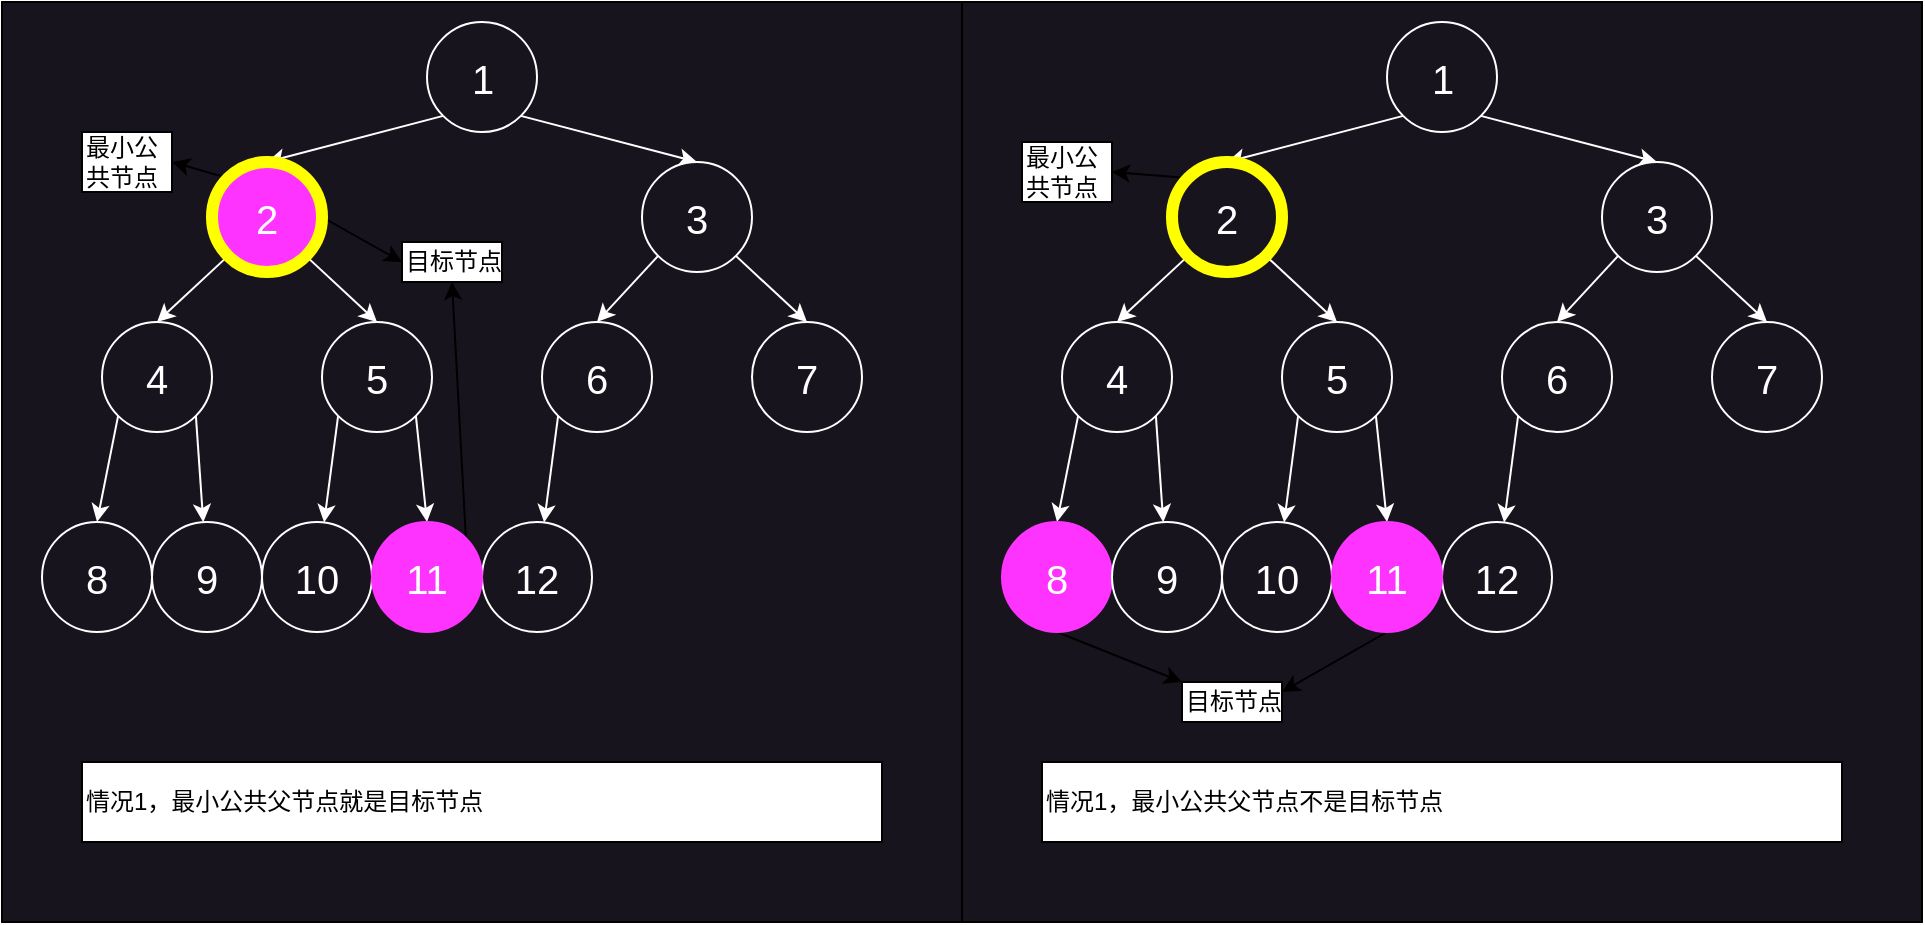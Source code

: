 <mxfile>
    <diagram id="IiRRCCD1RrRyGsutkdEk" name="Page-1">
        <mxGraphModel dx="1037" dy="790" grid="1" gridSize="10" guides="1" tooltips="1" connect="1" arrows="1" fold="1" page="1" pageScale="1" pageWidth="827" pageHeight="1169" math="0" shadow="0">
            <root>
                <mxCell id="0"/>
                <mxCell id="1" parent="0"/>
                <mxCell id="2" value="" style="rounded=0;whiteSpace=wrap;html=1;fillColor=#18141D;" vertex="1" parent="1">
                    <mxGeometry width="480" height="460" as="geometry"/>
                </mxCell>
                <mxCell id="3" style="edgeStyle=none;html=1;exitX=0;exitY=1;exitDx=0;exitDy=0;entryX=0.5;entryY=0;entryDx=0;entryDy=0;fontColor=#FFFFFF;strokeColor=#FFFFFF;" edge="1" parent="1" source="5" target="8">
                    <mxGeometry relative="1" as="geometry"/>
                </mxCell>
                <mxCell id="4" style="edgeStyle=none;html=1;exitX=1;exitY=1;exitDx=0;exitDy=0;entryX=0.5;entryY=0;entryDx=0;entryDy=0;fontColor=#FFFFFF;strokeColor=#FFFFFF;" edge="1" parent="1" source="5" target="11">
                    <mxGeometry relative="1" as="geometry"/>
                </mxCell>
                <mxCell id="5" value="1" style="ellipse;whiteSpace=wrap;html=1;aspect=fixed;fontSize=20;fontColor=#FFFFFF;fillColor=#18141D;strokeColor=#FFFFFF;" vertex="1" parent="1">
                    <mxGeometry x="212.5" y="10" width="55" height="55" as="geometry"/>
                </mxCell>
                <mxCell id="6" style="edgeStyle=none;html=1;exitX=0;exitY=1;exitDx=0;exitDy=0;entryX=0.5;entryY=0;entryDx=0;entryDy=0;fontColor=#FFFFFF;strokeColor=#FFFFFF;" edge="1" parent="1" source="8" target="14">
                    <mxGeometry relative="1" as="geometry"/>
                </mxCell>
                <mxCell id="7" style="edgeStyle=none;html=1;exitX=1;exitY=1;exitDx=0;exitDy=0;entryX=0.5;entryY=0;entryDx=0;entryDy=0;fontColor=#FFFFFF;strokeColor=#FFFFFF;" edge="1" parent="1" source="8" target="17">
                    <mxGeometry relative="1" as="geometry"/>
                </mxCell>
                <mxCell id="63" style="edgeStyle=none;html=1;exitX=1;exitY=0.5;exitDx=0;exitDy=0;entryX=0;entryY=0.5;entryDx=0;entryDy=0;" edge="1" parent="1" source="8" target="61">
                    <mxGeometry relative="1" as="geometry"/>
                </mxCell>
                <mxCell id="65" style="edgeStyle=none;html=1;exitX=0;exitY=0;exitDx=0;exitDy=0;entryX=1;entryY=0.5;entryDx=0;entryDy=0;" edge="1" parent="1" source="8" target="64">
                    <mxGeometry relative="1" as="geometry"/>
                </mxCell>
                <mxCell id="8" value="2" style="ellipse;whiteSpace=wrap;html=1;aspect=fixed;fontSize=20;fontColor=#FFFFFF;fillColor=#FF33FF;strokeColor=#FFFF00;strokeWidth=6;" vertex="1" parent="1">
                    <mxGeometry x="105" y="80" width="55" height="55" as="geometry"/>
                </mxCell>
                <mxCell id="9" style="edgeStyle=none;html=1;exitX=0;exitY=1;exitDx=0;exitDy=0;entryX=0.5;entryY=0;entryDx=0;entryDy=0;fontColor=#FFFFFF;strokeColor=#FFFFFF;" edge="1" parent="1" source="11" target="19">
                    <mxGeometry relative="1" as="geometry"/>
                </mxCell>
                <mxCell id="10" style="edgeStyle=none;html=1;exitX=1;exitY=1;exitDx=0;exitDy=0;entryX=0.5;entryY=0;entryDx=0;entryDy=0;fontColor=#FFFFFF;strokeColor=#FFFFFF;" edge="1" parent="1" source="11" target="20">
                    <mxGeometry relative="1" as="geometry"/>
                </mxCell>
                <mxCell id="11" value="&lt;font&gt;3&lt;/font&gt;" style="ellipse;whiteSpace=wrap;html=1;aspect=fixed;fontSize=20;fontColor=#FFFFFF;fillColor=#18141D;strokeColor=#FFFFFF;" vertex="1" parent="1">
                    <mxGeometry x="320" y="80" width="55" height="55" as="geometry"/>
                </mxCell>
                <mxCell id="12" style="edgeStyle=none;html=1;exitX=0;exitY=1;exitDx=0;exitDy=0;entryX=0.5;entryY=0;entryDx=0;entryDy=0;strokeColor=#FFFFFF;" edge="1" parent="1" source="14" target="21">
                    <mxGeometry relative="1" as="geometry"/>
                </mxCell>
                <mxCell id="13" style="edgeStyle=none;html=1;exitX=1;exitY=1;exitDx=0;exitDy=0;strokeColor=#FFFFFF;" edge="1" parent="1" source="14" target="22">
                    <mxGeometry relative="1" as="geometry"/>
                </mxCell>
                <mxCell id="14" value="4" style="ellipse;whiteSpace=wrap;html=1;aspect=fixed;fontSize=20;fontColor=#FFFFFF;fillColor=#18141D;strokeColor=#FFFFFF;" vertex="1" parent="1">
                    <mxGeometry x="50" y="160" width="55" height="55" as="geometry"/>
                </mxCell>
                <mxCell id="15" style="edgeStyle=none;html=1;exitX=0;exitY=1;exitDx=0;exitDy=0;strokeColor=#FFFFFF;" edge="1" parent="1" source="17" target="23">
                    <mxGeometry relative="1" as="geometry"/>
                </mxCell>
                <mxCell id="16" style="edgeStyle=none;html=1;exitX=1;exitY=1;exitDx=0;exitDy=0;entryX=0.5;entryY=0;entryDx=0;entryDy=0;strokeColor=#FFFFFF;" edge="1" parent="1" source="17" target="25">
                    <mxGeometry relative="1" as="geometry"/>
                </mxCell>
                <mxCell id="17" value="5" style="ellipse;whiteSpace=wrap;html=1;aspect=fixed;fontSize=20;fontColor=#FFFFFF;fillColor=#18141D;strokeColor=#FFFFFF;" vertex="1" parent="1">
                    <mxGeometry x="160" y="160" width="55" height="55" as="geometry"/>
                </mxCell>
                <mxCell id="18" style="edgeStyle=none;html=1;exitX=0;exitY=1;exitDx=0;exitDy=0;strokeColor=#FFFFFF;" edge="1" parent="1" source="19" target="24">
                    <mxGeometry relative="1" as="geometry"/>
                </mxCell>
                <mxCell id="19" value="6" style="ellipse;whiteSpace=wrap;html=1;aspect=fixed;fontSize=20;fontColor=#ffffff;fillColor=#18141D;strokeColor=#FFFFFF;" vertex="1" parent="1">
                    <mxGeometry x="270" y="160" width="55" height="55" as="geometry"/>
                </mxCell>
                <mxCell id="20" value="7" style="ellipse;whiteSpace=wrap;html=1;aspect=fixed;fontSize=20;fontColor=#ffffff;fillColor=#18141D;strokeColor=#FFFFFF;" vertex="1" parent="1">
                    <mxGeometry x="375" y="160" width="55" height="55" as="geometry"/>
                </mxCell>
                <mxCell id="21" value="8" style="ellipse;whiteSpace=wrap;html=1;aspect=fixed;fontSize=20;fontColor=#ffffff;fillColor=#18141D;strokeColor=#FFFFFF;" vertex="1" parent="1">
                    <mxGeometry x="20" y="260" width="55" height="55" as="geometry"/>
                </mxCell>
                <mxCell id="22" value="9" style="ellipse;whiteSpace=wrap;html=1;aspect=fixed;fontSize=20;fontColor=#ffffff;fillColor=#18141D;strokeColor=#FFFFFF;" vertex="1" parent="1">
                    <mxGeometry x="75" y="260" width="55" height="55" as="geometry"/>
                </mxCell>
                <mxCell id="23" value="10" style="ellipse;whiteSpace=wrap;html=1;aspect=fixed;fontSize=20;fontColor=#ffffff;fillColor=#18141D;strokeColor=#FFFFFF;" vertex="1" parent="1">
                    <mxGeometry x="130" y="260" width="55" height="55" as="geometry"/>
                </mxCell>
                <mxCell id="24" value="12" style="ellipse;whiteSpace=wrap;html=1;aspect=fixed;fontSize=20;fontColor=#ffffff;fillColor=#18141D;strokeColor=#FFFFFF;" vertex="1" parent="1">
                    <mxGeometry x="240" y="260" width="55" height="55" as="geometry"/>
                </mxCell>
                <mxCell id="62" style="edgeStyle=none;html=1;exitX=1;exitY=0;exitDx=0;exitDy=0;entryX=0.5;entryY=1;entryDx=0;entryDy=0;" edge="1" parent="1" source="25" target="61">
                    <mxGeometry relative="1" as="geometry"/>
                </mxCell>
                <mxCell id="25" value="11" style="ellipse;whiteSpace=wrap;html=1;aspect=fixed;fontSize=20;fontColor=#ffffff;fillColor=#FF33FF;strokeColor=#FF33FF;" vertex="1" parent="1">
                    <mxGeometry x="185" y="260" width="55" height="55" as="geometry"/>
                </mxCell>
                <mxCell id="27" value="情况1，最小公共父节点就是目标节点" style="rounded=0;whiteSpace=wrap;html=1;align=left;" vertex="1" parent="1">
                    <mxGeometry x="40" y="380" width="400" height="40" as="geometry"/>
                </mxCell>
                <mxCell id="28" value="" style="rounded=0;whiteSpace=wrap;html=1;fillColor=#18141D;" vertex="1" parent="1">
                    <mxGeometry x="480" width="480" height="460" as="geometry"/>
                </mxCell>
                <mxCell id="29" style="edgeStyle=none;html=1;exitX=0;exitY=1;exitDx=0;exitDy=0;entryX=0.5;entryY=0;entryDx=0;entryDy=0;fontColor=#FFFFFF;strokeColor=#FFFFFF;" edge="1" parent="1" source="31" target="34">
                    <mxGeometry relative="1" as="geometry"/>
                </mxCell>
                <mxCell id="30" style="edgeStyle=none;html=1;exitX=1;exitY=1;exitDx=0;exitDy=0;entryX=0.5;entryY=0;entryDx=0;entryDy=0;fontColor=#FFFFFF;strokeColor=#FFFFFF;" edge="1" parent="1" source="31" target="37">
                    <mxGeometry relative="1" as="geometry"/>
                </mxCell>
                <mxCell id="31" value="1" style="ellipse;whiteSpace=wrap;html=1;aspect=fixed;fontSize=20;fontColor=#FFFFFF;fillColor=#18141D;strokeColor=#FFFFFF;" vertex="1" parent="1">
                    <mxGeometry x="692.5" y="10" width="55" height="55" as="geometry"/>
                </mxCell>
                <mxCell id="32" style="edgeStyle=none;html=1;exitX=0;exitY=1;exitDx=0;exitDy=0;entryX=0.5;entryY=0;entryDx=0;entryDy=0;fontColor=#FFFFFF;strokeColor=#FFFFFF;" edge="1" parent="1" source="34" target="40">
                    <mxGeometry relative="1" as="geometry"/>
                </mxCell>
                <mxCell id="33" style="edgeStyle=none;html=1;exitX=1;exitY=1;exitDx=0;exitDy=0;entryX=0.5;entryY=0;entryDx=0;entryDy=0;fontColor=#FFFFFF;strokeColor=#FFFFFF;" edge="1" parent="1" source="34" target="43">
                    <mxGeometry relative="1" as="geometry"/>
                </mxCell>
                <mxCell id="60" style="edgeStyle=none;html=1;exitX=0;exitY=0;exitDx=0;exitDy=0;entryX=1;entryY=0.5;entryDx=0;entryDy=0;" edge="1" parent="1" source="34" target="58">
                    <mxGeometry relative="1" as="geometry"/>
                </mxCell>
                <mxCell id="34" value="2" style="ellipse;whiteSpace=wrap;html=1;aspect=fixed;fontSize=20;fontColor=#FFFFFF;fillColor=#18141D;strokeColor=#FFFF00;strokeWidth=6;" vertex="1" parent="1">
                    <mxGeometry x="585" y="80" width="55" height="55" as="geometry"/>
                </mxCell>
                <mxCell id="35" style="edgeStyle=none;html=1;exitX=0;exitY=1;exitDx=0;exitDy=0;entryX=0.5;entryY=0;entryDx=0;entryDy=0;fontColor=#FFFFFF;strokeColor=#FFFFFF;" edge="1" parent="1" source="37" target="45">
                    <mxGeometry relative="1" as="geometry"/>
                </mxCell>
                <mxCell id="36" style="edgeStyle=none;html=1;exitX=1;exitY=1;exitDx=0;exitDy=0;entryX=0.5;entryY=0;entryDx=0;entryDy=0;fontColor=#FFFFFF;strokeColor=#FFFFFF;" edge="1" parent="1" source="37" target="46">
                    <mxGeometry relative="1" as="geometry"/>
                </mxCell>
                <mxCell id="37" value="&lt;font&gt;3&lt;/font&gt;" style="ellipse;whiteSpace=wrap;html=1;aspect=fixed;fontSize=20;fontColor=#FFFFFF;fillColor=#18141D;strokeColor=#FFFFFF;" vertex="1" parent="1">
                    <mxGeometry x="800" y="80" width="55" height="55" as="geometry"/>
                </mxCell>
                <mxCell id="38" style="edgeStyle=none;html=1;exitX=0;exitY=1;exitDx=0;exitDy=0;entryX=0.5;entryY=0;entryDx=0;entryDy=0;strokeColor=#FFFFFF;" edge="1" parent="1" source="40" target="47">
                    <mxGeometry relative="1" as="geometry"/>
                </mxCell>
                <mxCell id="39" style="edgeStyle=none;html=1;exitX=1;exitY=1;exitDx=0;exitDy=0;strokeColor=#FFFFFF;" edge="1" parent="1" source="40" target="48">
                    <mxGeometry relative="1" as="geometry"/>
                </mxCell>
                <mxCell id="40" value="4" style="ellipse;whiteSpace=wrap;html=1;aspect=fixed;fontSize=20;fontColor=#FFFFFF;fillColor=#18141D;strokeColor=#FFFFFF;" vertex="1" parent="1">
                    <mxGeometry x="530" y="160" width="55" height="55" as="geometry"/>
                </mxCell>
                <mxCell id="41" style="edgeStyle=none;html=1;exitX=0;exitY=1;exitDx=0;exitDy=0;strokeColor=#FFFFFF;" edge="1" parent="1" source="43" target="49">
                    <mxGeometry relative="1" as="geometry"/>
                </mxCell>
                <mxCell id="42" style="edgeStyle=none;html=1;exitX=1;exitY=1;exitDx=0;exitDy=0;entryX=0.5;entryY=0;entryDx=0;entryDy=0;strokeColor=#FFFFFF;" edge="1" parent="1" source="43" target="51">
                    <mxGeometry relative="1" as="geometry"/>
                </mxCell>
                <mxCell id="43" value="5" style="ellipse;whiteSpace=wrap;html=1;aspect=fixed;fontSize=20;fontColor=#FFFFFF;fillColor=#18141D;strokeColor=#FFFFFF;" vertex="1" parent="1">
                    <mxGeometry x="640" y="160" width="55" height="55" as="geometry"/>
                </mxCell>
                <mxCell id="44" style="edgeStyle=none;html=1;exitX=0;exitY=1;exitDx=0;exitDy=0;strokeColor=#FFFFFF;" edge="1" parent="1" source="45" target="50">
                    <mxGeometry relative="1" as="geometry"/>
                </mxCell>
                <mxCell id="45" value="6" style="ellipse;whiteSpace=wrap;html=1;aspect=fixed;fontSize=20;fontColor=#ffffff;fillColor=#18141D;strokeColor=#FFFFFF;" vertex="1" parent="1">
                    <mxGeometry x="750" y="160" width="55" height="55" as="geometry"/>
                </mxCell>
                <mxCell id="46" value="7" style="ellipse;whiteSpace=wrap;html=1;aspect=fixed;fontSize=20;fontColor=#ffffff;fillColor=#18141D;strokeColor=#FFFFFF;" vertex="1" parent="1">
                    <mxGeometry x="855" y="160" width="55" height="55" as="geometry"/>
                </mxCell>
                <mxCell id="56" style="edgeStyle=none;html=1;exitX=0.5;exitY=1;exitDx=0;exitDy=0;" edge="1" parent="1" source="47" target="55">
                    <mxGeometry relative="1" as="geometry"/>
                </mxCell>
                <mxCell id="47" value="8" style="ellipse;whiteSpace=wrap;html=1;aspect=fixed;fontSize=20;fontColor=#ffffff;fillColor=#FF33FF;strokeColor=#FF33FF;" vertex="1" parent="1">
                    <mxGeometry x="500" y="260" width="55" height="55" as="geometry"/>
                </mxCell>
                <mxCell id="48" value="9" style="ellipse;whiteSpace=wrap;html=1;aspect=fixed;fontSize=20;fontColor=#ffffff;fillColor=#18141D;strokeColor=#FFFFFF;" vertex="1" parent="1">
                    <mxGeometry x="555" y="260" width="55" height="55" as="geometry"/>
                </mxCell>
                <mxCell id="49" value="10" style="ellipse;whiteSpace=wrap;html=1;aspect=fixed;fontSize=20;fontColor=#ffffff;fillColor=#18141D;strokeColor=#FFFFFF;" vertex="1" parent="1">
                    <mxGeometry x="610" y="260" width="55" height="55" as="geometry"/>
                </mxCell>
                <mxCell id="50" value="12" style="ellipse;whiteSpace=wrap;html=1;aspect=fixed;fontSize=20;fontColor=#ffffff;fillColor=#18141D;strokeColor=#FFFFFF;" vertex="1" parent="1">
                    <mxGeometry x="720" y="260" width="55" height="55" as="geometry"/>
                </mxCell>
                <mxCell id="57" style="edgeStyle=none;html=1;exitX=0.5;exitY=1;exitDx=0;exitDy=0;entryX=1;entryY=0.25;entryDx=0;entryDy=0;" edge="1" parent="1" source="51" target="55">
                    <mxGeometry relative="1" as="geometry"/>
                </mxCell>
                <mxCell id="51" value="11" style="ellipse;whiteSpace=wrap;html=1;aspect=fixed;fontSize=20;fontColor=#ffffff;fillColor=#FF33FF;strokeColor=#FF33FF;" vertex="1" parent="1">
                    <mxGeometry x="665" y="260" width="55" height="55" as="geometry"/>
                </mxCell>
                <mxCell id="52" value="情况1，最小公共父节点不是目标节点" style="rounded=0;whiteSpace=wrap;html=1;align=left;" vertex="1" parent="1">
                    <mxGeometry x="520" y="380" width="400" height="40" as="geometry"/>
                </mxCell>
                <mxCell id="55" value="目标节点" style="rounded=0;whiteSpace=wrap;html=1;align=left;" vertex="1" parent="1">
                    <mxGeometry x="590" y="340" width="50" height="20" as="geometry"/>
                </mxCell>
                <mxCell id="58" value="最小公共节点" style="rounded=0;whiteSpace=wrap;html=1;align=left;" vertex="1" parent="1">
                    <mxGeometry x="510" y="70" width="45" height="30" as="geometry"/>
                </mxCell>
                <mxCell id="61" value="目标节点" style="rounded=0;whiteSpace=wrap;html=1;align=left;" vertex="1" parent="1">
                    <mxGeometry x="200" y="120" width="50" height="20" as="geometry"/>
                </mxCell>
                <mxCell id="64" value="最小公共节点" style="rounded=0;whiteSpace=wrap;html=1;align=left;" vertex="1" parent="1">
                    <mxGeometry x="40" y="65" width="45" height="30" as="geometry"/>
                </mxCell>
            </root>
        </mxGraphModel>
    </diagram>
</mxfile>